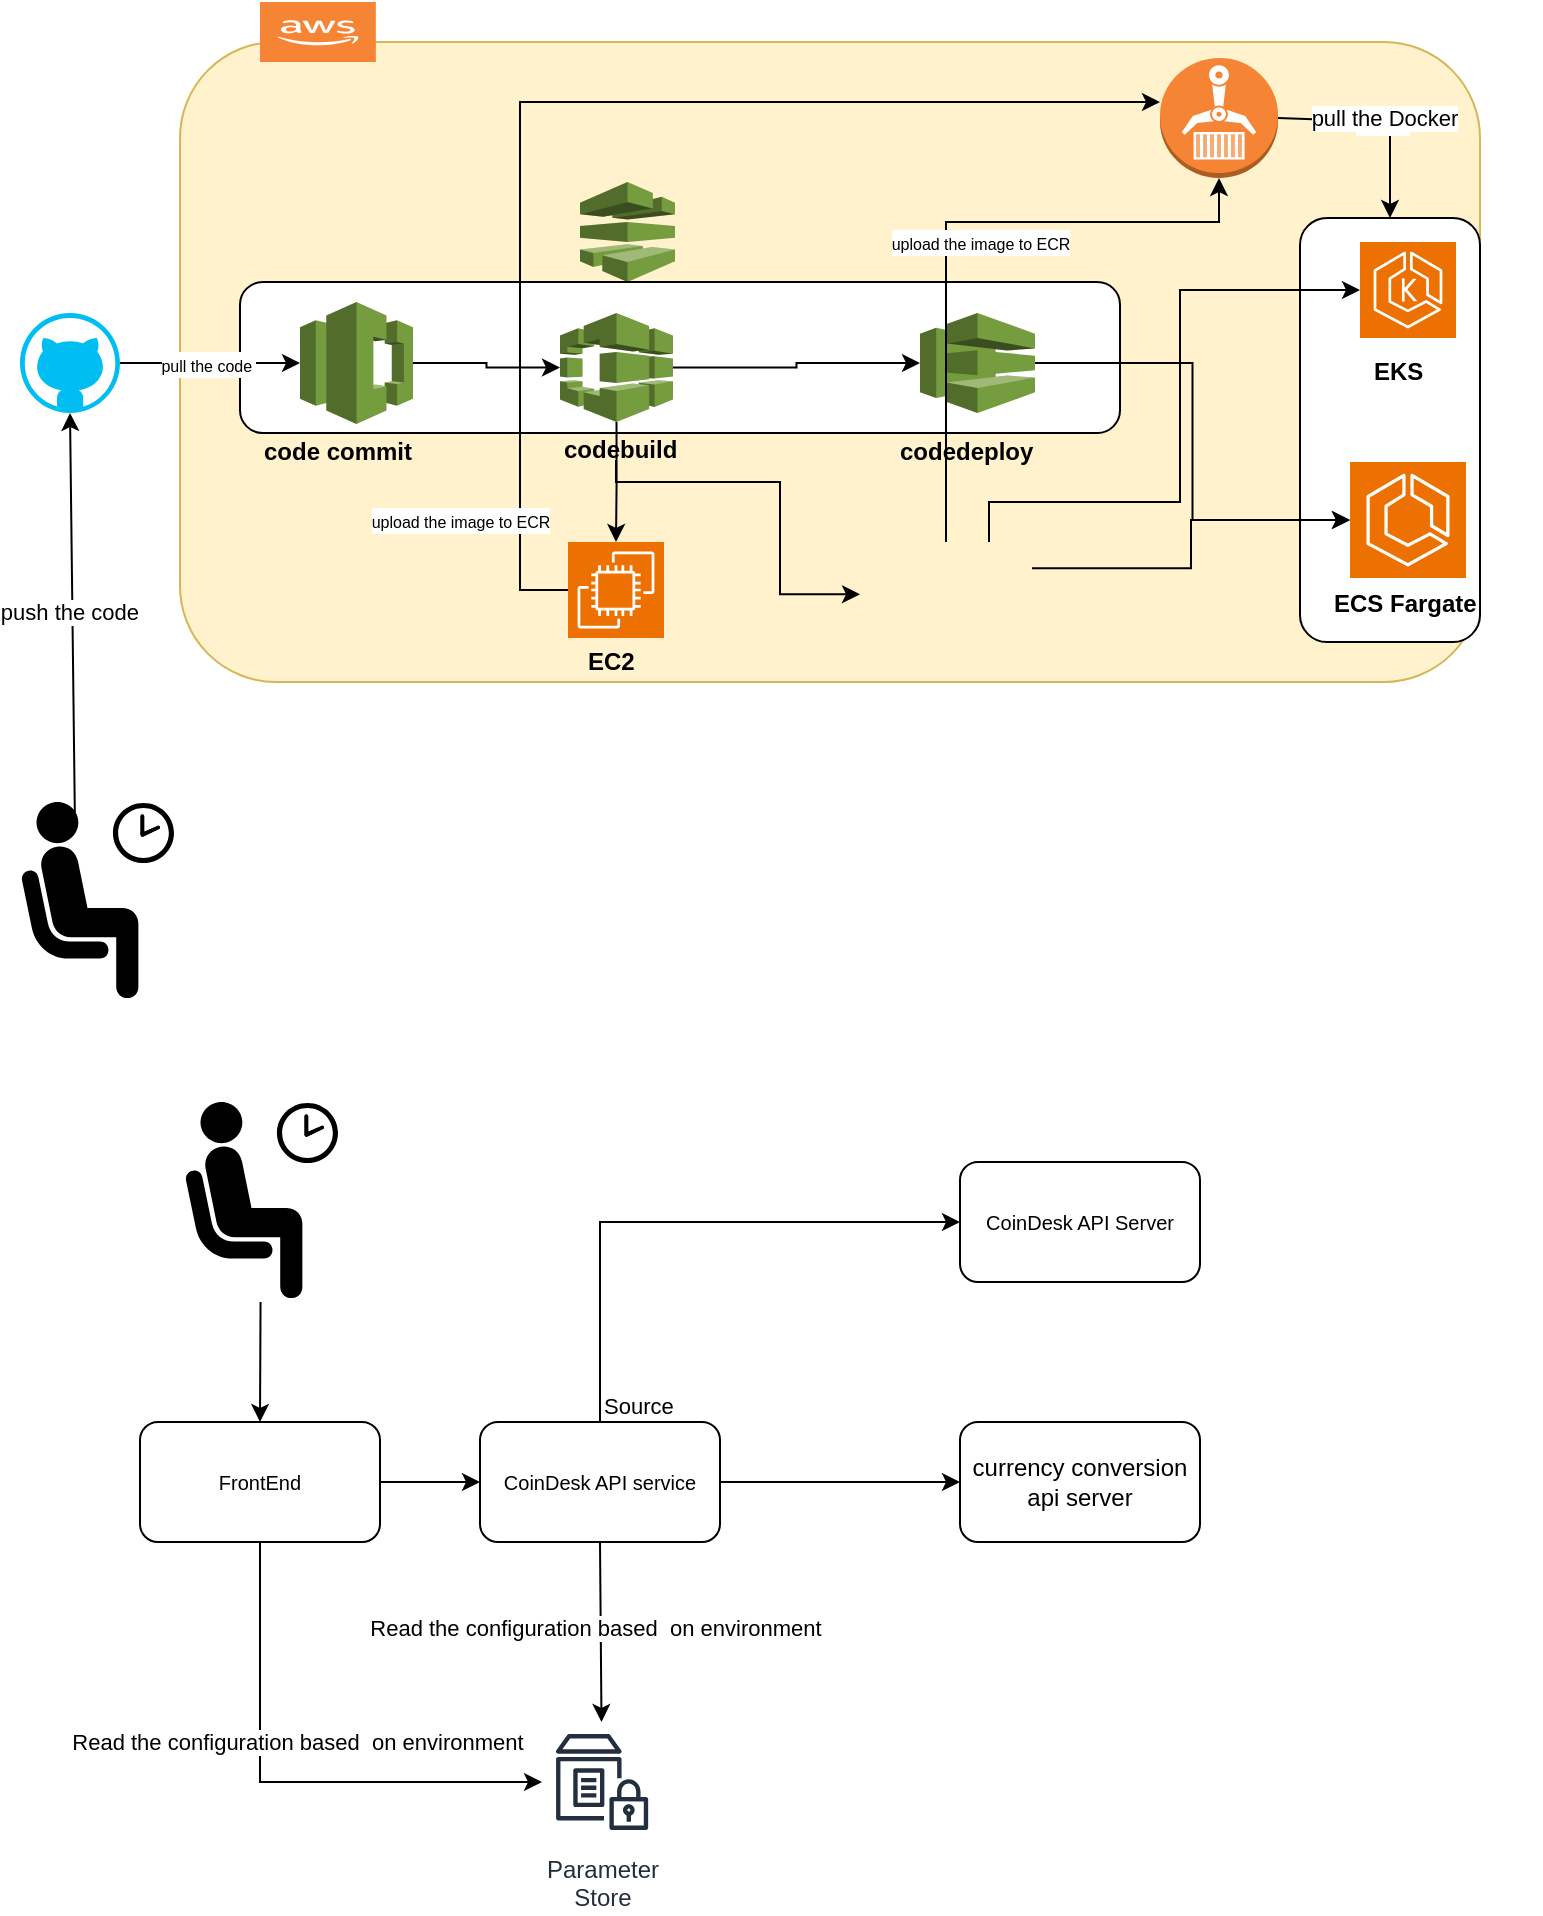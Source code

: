 <mxfile version="24.7.7">
  <diagram name="Page-1" id="R4ixX8bPBIjHNUOiLXFE">
    <mxGraphModel dx="897" dy="522" grid="1" gridSize="10" guides="1" tooltips="1" connect="1" arrows="1" fold="1" page="1" pageScale="1" pageWidth="850" pageHeight="1100" math="0" shadow="0">
      <root>
        <mxCell id="0" />
        <mxCell id="1" parent="0" />
        <mxCell id="oI07yYEylZcFNqM7yCuF-35" value="" style="group" vertex="1" connectable="0" parent="1">
          <mxGeometry x="100" y="90" width="680" height="320" as="geometry" />
        </mxCell>
        <mxCell id="oI07yYEylZcFNqM7yCuF-34" value="" style="rounded=1;whiteSpace=wrap;html=1;fillColor=#fff2cc;strokeColor=#d6b656;" vertex="1" parent="oI07yYEylZcFNqM7yCuF-35">
          <mxGeometry width="650" height="320" as="geometry" />
        </mxCell>
        <mxCell id="oI07yYEylZcFNqM7yCuF-78" value="" style="rounded=1;whiteSpace=wrap;html=1;" vertex="1" parent="oI07yYEylZcFNqM7yCuF-35">
          <mxGeometry x="560" y="88" width="90" height="212" as="geometry" />
        </mxCell>
        <mxCell id="oI07yYEylZcFNqM7yCuF-7" value="" style="outlineConnect=0;dashed=0;verticalLabelPosition=bottom;verticalAlign=top;align=center;html=1;shape=mxgraph.aws3.cloud_2;fillColor=#F58534;gradientColor=none;" vertex="1" parent="oI07yYEylZcFNqM7yCuF-35">
          <mxGeometry x="40" y="-20" width="57.91" height="30" as="geometry" />
        </mxCell>
        <mxCell id="oI07yYEylZcFNqM7yCuF-4" value="" style="outlineConnect=0;dashed=0;verticalLabelPosition=bottom;verticalAlign=top;align=center;html=1;shape=mxgraph.aws3.codepipeline;fillColor=#759C3E;gradientColor=none;" vertex="1" parent="oI07yYEylZcFNqM7yCuF-35">
          <mxGeometry x="200" y="70" width="47.5" height="50" as="geometry" />
        </mxCell>
        <mxCell id="oI07yYEylZcFNqM7yCuF-19" value="" style="sketch=0;points=[[0,0,0],[0.25,0,0],[0.5,0,0],[0.75,0,0],[1,0,0],[0,1,0],[0.25,1,0],[0.5,1,0],[0.75,1,0],[1,1,0],[0,0.25,0],[0,0.5,0],[0,0.75,0],[1,0.25,0],[1,0.5,0],[1,0.75,0]];outlineConnect=0;fontColor=#232F3E;fillColor=#ED7100;strokeColor=#ffffff;dashed=0;verticalLabelPosition=bottom;verticalAlign=top;align=center;html=1;fontSize=12;fontStyle=0;aspect=fixed;shape=mxgraph.aws4.resourceIcon;resIcon=mxgraph.aws4.eks;" vertex="1" parent="oI07yYEylZcFNqM7yCuF-35">
          <mxGeometry x="590" y="100" width="48" height="48" as="geometry" />
        </mxCell>
        <mxCell id="oI07yYEylZcFNqM7yCuF-20" value="" style="sketch=0;points=[[0,0,0],[0.25,0,0],[0.5,0,0],[0.75,0,0],[1,0,0],[0,1,0],[0.25,1,0],[0.5,1,0],[0.75,1,0],[1,1,0],[0,0.25,0],[0,0.5,0],[0,0.75,0],[1,0.25,0],[1,0.5,0],[1,0.75,0]];outlineConnect=0;fontColor=#232F3E;fillColor=#ED7100;strokeColor=#ffffff;dashed=0;verticalLabelPosition=bottom;verticalAlign=top;align=center;html=1;fontSize=12;fontStyle=0;aspect=fixed;shape=mxgraph.aws4.resourceIcon;resIcon=mxgraph.aws4.ecs;" vertex="1" parent="oI07yYEylZcFNqM7yCuF-35">
          <mxGeometry x="585" y="210" width="58" height="58" as="geometry" />
        </mxCell>
        <mxCell id="oI07yYEylZcFNqM7yCuF-21" value="" style="sketch=0;points=[[0,0,0],[0.25,0,0],[0.5,0,0],[0.75,0,0],[1,0,0],[0,1,0],[0.25,1,0],[0.5,1,0],[0.75,1,0],[1,1,0],[0,0.25,0],[0,0.5,0],[0,0.75,0],[1,0.25,0],[1,0.5,0],[1,0.75,0]];outlineConnect=0;fontColor=#232F3E;fillColor=#ED7100;strokeColor=#ffffff;dashed=0;verticalLabelPosition=bottom;verticalAlign=top;align=center;html=1;fontSize=12;fontStyle=0;aspect=fixed;shape=mxgraph.aws4.resourceIcon;resIcon=mxgraph.aws4.ec2;" vertex="1" parent="oI07yYEylZcFNqM7yCuF-35">
          <mxGeometry x="194" y="250" width="48" height="48" as="geometry" />
        </mxCell>
        <mxCell id="oI07yYEylZcFNqM7yCuF-25" value="" style="shape=image;verticalLabelPosition=bottom;labelBackgroundColor=default;verticalAlign=top;aspect=fixed;imageAspect=0;image=https://ddkits.com/sites/files/jenkins.png;" vertex="1" parent="oI07yYEylZcFNqM7yCuF-35">
          <mxGeometry x="340" y="250" width="86" height="52.29" as="geometry" />
        </mxCell>
        <mxCell id="oI07yYEylZcFNqM7yCuF-71" style="edgeStyle=orthogonalEdgeStyle;rounded=0;orthogonalLoop=1;jettySize=auto;html=1;exitX=0.75;exitY=0;exitDx=0;exitDy=0;entryX=0;entryY=0.5;entryDx=0;entryDy=0;entryPerimeter=0;" edge="1" parent="oI07yYEylZcFNqM7yCuF-35" source="oI07yYEylZcFNqM7yCuF-25" target="oI07yYEylZcFNqM7yCuF-19">
          <mxGeometry relative="1" as="geometry">
            <mxPoint x="436" y="273" as="sourcePoint" />
            <mxPoint x="560" y="250" as="targetPoint" />
            <Array as="points">
              <mxPoint x="405" y="230" />
              <mxPoint x="500" y="230" />
              <mxPoint x="500" y="124" />
            </Array>
          </mxGeometry>
        </mxCell>
        <mxCell id="oI07yYEylZcFNqM7yCuF-70" style="edgeStyle=orthogonalEdgeStyle;rounded=0;orthogonalLoop=1;jettySize=auto;html=1;exitX=1;exitY=0.25;exitDx=0;exitDy=0;entryX=0;entryY=0.5;entryDx=0;entryDy=0;entryPerimeter=0;" edge="1" parent="oI07yYEylZcFNqM7yCuF-35" source="oI07yYEylZcFNqM7yCuF-25" target="oI07yYEylZcFNqM7yCuF-20">
          <mxGeometry relative="1" as="geometry">
            <mxPoint x="438" y="171" as="sourcePoint" />
            <mxPoint x="550" y="240" as="targetPoint" />
          </mxGeometry>
        </mxCell>
        <mxCell id="oI07yYEylZcFNqM7yCuF-72" value="&lt;h1 style=&quot;margin-top: 0px;&quot;&gt;&lt;span style=&quot;font-size: 12px;&quot;&gt;ECS Fargate&lt;/span&gt;&lt;/h1&gt;" style="text;html=1;whiteSpace=wrap;overflow=hidden;rounded=0;" vertex="1" parent="oI07yYEylZcFNqM7yCuF-35">
          <mxGeometry x="574.88" y="255.64" width="78.25" height="41" as="geometry" />
        </mxCell>
        <mxCell id="oI07yYEylZcFNqM7yCuF-73" value="&lt;h1 style=&quot;margin-top: 0px;&quot;&gt;&lt;span style=&quot;font-size: 12px;&quot;&gt;EKS&lt;/span&gt;&lt;/h1&gt;" style="text;html=1;whiteSpace=wrap;overflow=hidden;rounded=0;" vertex="1" parent="oI07yYEylZcFNqM7yCuF-35">
          <mxGeometry x="594.88" y="140" width="38.25" height="30" as="geometry" />
        </mxCell>
        <mxCell id="oI07yYEylZcFNqM7yCuF-10" value="" style="group" vertex="1" connectable="0" parent="1">
          <mxGeometry x="130" y="210" width="440" height="90" as="geometry" />
        </mxCell>
        <mxCell id="oI07yYEylZcFNqM7yCuF-9" value="" style="rounded=1;whiteSpace=wrap;html=1;" vertex="1" parent="oI07yYEylZcFNqM7yCuF-10">
          <mxGeometry width="440" height="75.5" as="geometry" />
        </mxCell>
        <mxCell id="oI07yYEylZcFNqM7yCuF-5" value="" style="outlineConnect=0;dashed=0;verticalLabelPosition=bottom;verticalAlign=top;align=center;html=1;shape=mxgraph.aws3.codedeploy;fillColor=#759C3E;gradientColor=none;" vertex="1" parent="oI07yYEylZcFNqM7yCuF-10">
          <mxGeometry x="340" y="15.5" width="57.5" height="50" as="geometry" />
        </mxCell>
        <mxCell id="oI07yYEylZcFNqM7yCuF-6" value="" style="outlineConnect=0;dashed=0;verticalLabelPosition=bottom;verticalAlign=top;align=center;html=1;shape=mxgraph.aws3.codecommit;fillColor=#759C3E;gradientColor=none;" vertex="1" parent="oI07yYEylZcFNqM7yCuF-10">
          <mxGeometry x="30" y="10" width="56.5" height="61" as="geometry" />
        </mxCell>
        <mxCell id="oI07yYEylZcFNqM7yCuF-11" value="&lt;h1 style=&quot;margin-top: 0px;&quot;&gt;&lt;font style=&quot;font-size: 12px;&quot;&gt;code commit&lt;/font&gt;&lt;/h1&gt;" style="text;html=1;whiteSpace=wrap;overflow=hidden;rounded=0;" vertex="1" parent="oI07yYEylZcFNqM7yCuF-10">
          <mxGeometry x="10" y="60" width="100" height="30" as="geometry" />
        </mxCell>
        <mxCell id="oI07yYEylZcFNqM7yCuF-13" value="&lt;h1 style=&quot;margin-top: 0px;&quot;&gt;&lt;font style=&quot;font-size: 12px;&quot;&gt;codedeploy&lt;/font&gt;&lt;/h1&gt;" style="text;html=1;whiteSpace=wrap;overflow=hidden;rounded=0;" vertex="1" parent="oI07yYEylZcFNqM7yCuF-10">
          <mxGeometry x="327.88" y="60" width="81.75" height="30" as="geometry" />
        </mxCell>
        <mxCell id="oI07yYEylZcFNqM7yCuF-45" value="" style="group" vertex="1" connectable="0" parent="oI07yYEylZcFNqM7yCuF-10">
          <mxGeometry x="160" y="15.5" width="81.75" height="74.5" as="geometry" />
        </mxCell>
        <mxCell id="oI07yYEylZcFNqM7yCuF-3" value="" style="outlineConnect=0;dashed=0;verticalLabelPosition=bottom;verticalAlign=top;align=center;html=1;shape=mxgraph.aws3.codebuild;fillColor=#759C3E;gradientColor=none;" vertex="1" parent="oI07yYEylZcFNqM7yCuF-45">
          <mxGeometry width="56.5" height="54.5" as="geometry" />
        </mxCell>
        <mxCell id="oI07yYEylZcFNqM7yCuF-12" value="&lt;h1 style=&quot;margin-top: 0px;&quot;&gt;&lt;font style=&quot;font-size: 12px;&quot;&gt;codebuild&lt;/font&gt;&lt;/h1&gt;" style="text;html=1;whiteSpace=wrap;overflow=hidden;rounded=0;" vertex="1" parent="oI07yYEylZcFNqM7yCuF-45">
          <mxGeometry y="43.5" width="81.75" height="30" as="geometry" />
        </mxCell>
        <mxCell id="oI07yYEylZcFNqM7yCuF-65" style="edgeStyle=orthogonalEdgeStyle;rounded=0;orthogonalLoop=1;jettySize=auto;html=1;entryX=0;entryY=0.5;entryDx=0;entryDy=0;entryPerimeter=0;" edge="1" parent="oI07yYEylZcFNqM7yCuF-10" source="oI07yYEylZcFNqM7yCuF-6" target="oI07yYEylZcFNqM7yCuF-3">
          <mxGeometry relative="1" as="geometry" />
        </mxCell>
        <mxCell id="oI07yYEylZcFNqM7yCuF-66" style="edgeStyle=orthogonalEdgeStyle;rounded=0;orthogonalLoop=1;jettySize=auto;html=1;" edge="1" parent="oI07yYEylZcFNqM7yCuF-10" source="oI07yYEylZcFNqM7yCuF-3" target="oI07yYEylZcFNqM7yCuF-5">
          <mxGeometry relative="1" as="geometry" />
        </mxCell>
        <mxCell id="oI07yYEylZcFNqM7yCuF-2" value="" style="outlineConnect=0;dashed=0;verticalLabelPosition=bottom;verticalAlign=top;align=center;html=1;shape=mxgraph.aws3.ecr;fillColor=#F58534;gradientColor=none;" vertex="1" parent="1">
          <mxGeometry x="590" y="98" width="59" height="60" as="geometry" />
        </mxCell>
        <mxCell id="oI07yYEylZcFNqM7yCuF-14" value="" style="verticalLabelPosition=bottom;html=1;verticalAlign=top;align=center;strokeColor=none;fillColor=#00BEF2;shape=mxgraph.azure.github_code;pointerEvents=1;" vertex="1" parent="1">
          <mxGeometry x="20" y="225.5" width="50" height="50" as="geometry" />
        </mxCell>
        <mxCell id="oI07yYEylZcFNqM7yCuF-15" value="" style="shape=mxgraph.signs.people.waiting_room_1;html=1;pointerEvents=1;fillColor=#000000;strokeColor=none;verticalLabelPosition=bottom;verticalAlign=top;align=center;" vertex="1" parent="1">
          <mxGeometry x="20" y="470" width="77" height="100" as="geometry" />
        </mxCell>
        <mxCell id="oI07yYEylZcFNqM7yCuF-16" value="push the code&amp;nbsp;" style="endArrow=classic;html=1;rounded=0;entryX=0.5;entryY=1;entryDx=0;entryDy=0;entryPerimeter=0;exitX=0.356;exitY=0.052;exitDx=0;exitDy=0;exitPerimeter=0;" edge="1" parent="1" source="oI07yYEylZcFNqM7yCuF-15" target="oI07yYEylZcFNqM7yCuF-14">
          <mxGeometry width="50" height="50" relative="1" as="geometry">
            <mxPoint x="320" y="370" as="sourcePoint" />
            <mxPoint x="370" y="320" as="targetPoint" />
          </mxGeometry>
        </mxCell>
        <mxCell id="oI07yYEylZcFNqM7yCuF-17" style="edgeStyle=orthogonalEdgeStyle;rounded=0;orthogonalLoop=1;jettySize=auto;html=1;entryX=0;entryY=0.5;entryDx=0;entryDy=0;entryPerimeter=0;" edge="1" parent="1" source="oI07yYEylZcFNqM7yCuF-14" target="oI07yYEylZcFNqM7yCuF-6">
          <mxGeometry relative="1" as="geometry" />
        </mxCell>
        <mxCell id="oI07yYEylZcFNqM7yCuF-18" value="&lt;font style=&quot;font-size: 8px;&quot;&gt;pull the code&amp;nbsp;&lt;/font&gt;" style="edgeLabel;html=1;align=center;verticalAlign=middle;resizable=0;points=[];" vertex="1" connectable="0" parent="oI07yYEylZcFNqM7yCuF-17">
          <mxGeometry x="-0.031" relative="1" as="geometry">
            <mxPoint as="offset" />
          </mxGeometry>
        </mxCell>
        <mxCell id="oI07yYEylZcFNqM7yCuF-22" value="&lt;h1 style=&quot;margin-top: 0px;&quot;&gt;&lt;span style=&quot;font-size: 12px;&quot;&gt;EC2&lt;/span&gt;&lt;/h1&gt;" style="text;html=1;whiteSpace=wrap;overflow=hidden;rounded=0;" vertex="1" parent="1">
          <mxGeometry x="301.75" y="375" width="38.25" height="30" as="geometry" />
        </mxCell>
        <mxCell id="oI07yYEylZcFNqM7yCuF-54" style="edgeStyle=orthogonalEdgeStyle;rounded=0;orthogonalLoop=1;jettySize=auto;html=1;exitX=0.5;exitY=1;exitDx=0;exitDy=0;exitPerimeter=0;entryX=0.5;entryY=0;entryDx=0;entryDy=0;entryPerimeter=0;" edge="1" parent="1" source="oI07yYEylZcFNqM7yCuF-3" target="oI07yYEylZcFNqM7yCuF-21">
          <mxGeometry relative="1" as="geometry" />
        </mxCell>
        <mxCell id="oI07yYEylZcFNqM7yCuF-55" style="edgeStyle=orthogonalEdgeStyle;rounded=0;orthogonalLoop=1;jettySize=auto;html=1;exitX=0;exitY=0.5;exitDx=0;exitDy=0;exitPerimeter=0;" edge="1" parent="1" source="oI07yYEylZcFNqM7yCuF-21" target="oI07yYEylZcFNqM7yCuF-2">
          <mxGeometry relative="1" as="geometry">
            <mxPoint x="328" y="290" as="sourcePoint" />
            <mxPoint x="570" y="120" as="targetPoint" />
            <Array as="points">
              <mxPoint x="270" y="364" />
              <mxPoint x="270" y="120" />
            </Array>
          </mxGeometry>
        </mxCell>
        <mxCell id="oI07yYEylZcFNqM7yCuF-63" value="&lt;font style=&quot;font-size: 8px;&quot;&gt;upload the image to ECR&lt;/font&gt;" style="edgeLabel;html=1;align=center;verticalAlign=middle;resizable=0;points=[];" vertex="1" connectable="0" parent="oI07yYEylZcFNqM7yCuF-55">
          <mxGeometry x="-0.951" relative="1" as="geometry">
            <mxPoint x="-40" y="-35" as="offset" />
          </mxGeometry>
        </mxCell>
        <mxCell id="oI07yYEylZcFNqM7yCuF-56" style="edgeStyle=orthogonalEdgeStyle;rounded=0;orthogonalLoop=1;jettySize=auto;html=1;entryX=0;entryY=0.5;entryDx=0;entryDy=0;" edge="1" parent="1" source="oI07yYEylZcFNqM7yCuF-12" target="oI07yYEylZcFNqM7yCuF-25">
          <mxGeometry relative="1" as="geometry">
            <mxPoint x="304" y="374" as="sourcePoint" />
            <mxPoint x="600" y="150" as="targetPoint" />
            <Array as="points">
              <mxPoint x="318" y="310" />
              <mxPoint x="400" y="310" />
              <mxPoint x="400" y="366" />
            </Array>
          </mxGeometry>
        </mxCell>
        <mxCell id="oI07yYEylZcFNqM7yCuF-62" style="edgeStyle=orthogonalEdgeStyle;rounded=0;orthogonalLoop=1;jettySize=auto;html=1;entryX=0.5;entryY=1;entryDx=0;entryDy=0;entryPerimeter=0;exitX=0.5;exitY=0;exitDx=0;exitDy=0;" edge="1" parent="1" source="oI07yYEylZcFNqM7yCuF-25" target="oI07yYEylZcFNqM7yCuF-2">
          <mxGeometry relative="1" as="geometry">
            <Array as="points">
              <mxPoint x="483" y="180" />
              <mxPoint x="620" y="180" />
            </Array>
          </mxGeometry>
        </mxCell>
        <mxCell id="oI07yYEylZcFNqM7yCuF-64" value="&lt;font style=&quot;font-size: 8px;&quot;&gt;upload the image to ECR&lt;/font&gt;" style="edgeLabel;html=1;align=center;verticalAlign=middle;resizable=0;points=[];" vertex="1" connectable="0" parent="1">
          <mxGeometry x="500" y="190" as="geometry" />
        </mxCell>
        <mxCell id="oI07yYEylZcFNqM7yCuF-67" style="edgeStyle=orthogonalEdgeStyle;rounded=0;orthogonalLoop=1;jettySize=auto;html=1;exitX=1;exitY=0.5;exitDx=0;exitDy=0;exitPerimeter=0;entryX=0;entryY=0.5;entryDx=0;entryDy=0;entryPerimeter=0;" edge="1" parent="1" source="oI07yYEylZcFNqM7yCuF-5" target="oI07yYEylZcFNqM7yCuF-20">
          <mxGeometry relative="1" as="geometry" />
        </mxCell>
        <mxCell id="oI07yYEylZcFNqM7yCuF-74" value="" style="endArrow=classic;html=1;rounded=0;exitX=1;exitY=0.5;exitDx=0;exitDy=0;exitPerimeter=0;entryX=0.5;entryY=0;entryDx=0;entryDy=0;" edge="1" parent="1" source="oI07yYEylZcFNqM7yCuF-2" target="oI07yYEylZcFNqM7yCuF-78">
          <mxGeometry relative="1" as="geometry">
            <mxPoint x="290" y="200" as="sourcePoint" />
            <mxPoint x="714" y="170" as="targetPoint" />
            <Array as="points">
              <mxPoint x="705" y="130" />
            </Array>
          </mxGeometry>
        </mxCell>
        <mxCell id="oI07yYEylZcFNqM7yCuF-75" value="Label" style="edgeLabel;resizable=0;html=1;;align=center;verticalAlign=middle;" connectable="0" vertex="1" parent="oI07yYEylZcFNqM7yCuF-74">
          <mxGeometry relative="1" as="geometry" />
        </mxCell>
        <mxCell id="oI07yYEylZcFNqM7yCuF-76" value="pull the Docker" style="edgeLabel;html=1;align=center;verticalAlign=middle;resizable=0;points=[];" vertex="1" connectable="0" parent="oI07yYEylZcFNqM7yCuF-74">
          <mxGeometry x="-0.002" y="2" relative="1" as="geometry">
            <mxPoint x="1" as="offset" />
          </mxGeometry>
        </mxCell>
        <mxCell id="oI07yYEylZcFNqM7yCuF-88" style="edgeStyle=orthogonalEdgeStyle;rounded=0;orthogonalLoop=1;jettySize=auto;html=1;exitX=1;exitY=0.5;exitDx=0;exitDy=0;entryX=0;entryY=0.5;entryDx=0;entryDy=0;" edge="1" parent="1" source="oI07yYEylZcFNqM7yCuF-79" target="oI07yYEylZcFNqM7yCuF-82">
          <mxGeometry relative="1" as="geometry" />
        </mxCell>
        <mxCell id="oI07yYEylZcFNqM7yCuF-79" value="&lt;font style=&quot;font-size: 10px;&quot;&gt;CoinDesk API service&lt;/font&gt;" style="rounded=1;whiteSpace=wrap;html=1;" vertex="1" parent="1">
          <mxGeometry x="250" y="780" width="120" height="60" as="geometry" />
        </mxCell>
        <mxCell id="oI07yYEylZcFNqM7yCuF-81" value="&lt;font style=&quot;font-size: 10px;&quot;&gt;CoinDesk API Server&lt;/font&gt;" style="rounded=1;whiteSpace=wrap;html=1;" vertex="1" parent="1">
          <mxGeometry x="490" y="650" width="120" height="60" as="geometry" />
        </mxCell>
        <mxCell id="oI07yYEylZcFNqM7yCuF-82" value="currency conversion api server" style="rounded=1;whiteSpace=wrap;html=1;" vertex="1" parent="1">
          <mxGeometry x="490" y="780" width="120" height="60" as="geometry" />
        </mxCell>
        <mxCell id="oI07yYEylZcFNqM7yCuF-83" value="" style="endArrow=classic;html=1;rounded=0;exitX=0.5;exitY=0;exitDx=0;exitDy=0;entryX=0;entryY=0.5;entryDx=0;entryDy=0;" edge="1" parent="1" source="oI07yYEylZcFNqM7yCuF-79" target="oI07yYEylZcFNqM7yCuF-81">
          <mxGeometry relative="1" as="geometry">
            <mxPoint x="260" y="680" as="sourcePoint" />
            <mxPoint x="420" y="680" as="targetPoint" />
            <Array as="points">
              <mxPoint x="310" y="680" />
            </Array>
          </mxGeometry>
        </mxCell>
        <mxCell id="oI07yYEylZcFNqM7yCuF-85" value="Source" style="edgeLabel;resizable=0;html=1;;align=left;verticalAlign=bottom;" connectable="0" vertex="1" parent="oI07yYEylZcFNqM7yCuF-83">
          <mxGeometry x="-1" relative="1" as="geometry" />
        </mxCell>
        <mxCell id="oI07yYEylZcFNqM7yCuF-105" style="edgeStyle=orthogonalEdgeStyle;rounded=0;orthogonalLoop=1;jettySize=auto;html=1;" edge="1" parent="1" source="oI07yYEylZcFNqM7yCuF-89" target="oI07yYEylZcFNqM7yCuF-95">
          <mxGeometry relative="1" as="geometry">
            <mxPoint x="200" y="1030" as="targetPoint" />
            <Array as="points">
              <mxPoint x="140" y="960" />
            </Array>
          </mxGeometry>
        </mxCell>
        <mxCell id="oI07yYEylZcFNqM7yCuF-89" value="&lt;font style=&quot;font-size: 10px;&quot;&gt;FrontEnd&lt;/font&gt;" style="rounded=1;whiteSpace=wrap;html=1;" vertex="1" parent="1">
          <mxGeometry x="80" y="780" width="120" height="60" as="geometry" />
        </mxCell>
        <mxCell id="oI07yYEylZcFNqM7yCuF-90" style="edgeStyle=orthogonalEdgeStyle;rounded=0;orthogonalLoop=1;jettySize=auto;html=1;exitX=1;exitY=0.5;exitDx=0;exitDy=0;entryX=0;entryY=0.5;entryDx=0;entryDy=0;" edge="1" parent="1" source="oI07yYEylZcFNqM7yCuF-89" target="oI07yYEylZcFNqM7yCuF-79">
          <mxGeometry relative="1" as="geometry">
            <mxPoint x="380" y="820" as="sourcePoint" />
            <mxPoint x="500" y="820" as="targetPoint" />
          </mxGeometry>
        </mxCell>
        <mxCell id="oI07yYEylZcFNqM7yCuF-91" value="" style="shape=mxgraph.signs.people.waiting_room_1;html=1;pointerEvents=1;fillColor=#000000;strokeColor=none;verticalLabelPosition=bottom;verticalAlign=top;align=center;" vertex="1" parent="1">
          <mxGeometry x="102" y="620" width="77" height="100" as="geometry" />
        </mxCell>
        <mxCell id="oI07yYEylZcFNqM7yCuF-92" value="" style="endArrow=classic;html=1;rounded=0;entryX=0.5;entryY=0;entryDx=0;entryDy=0;" edge="1" parent="1" source="oI07yYEylZcFNqM7yCuF-91" target="oI07yYEylZcFNqM7yCuF-89">
          <mxGeometry relative="1" as="geometry">
            <mxPoint x="220" y="750" as="sourcePoint" />
            <mxPoint x="142" y="723" as="targetPoint" />
          </mxGeometry>
        </mxCell>
        <mxCell id="oI07yYEylZcFNqM7yCuF-95" value="Parameter&#xa;Store" style="sketch=0;outlineConnect=0;fontColor=#232F3E;gradientColor=none;strokeColor=#232F3E;fillColor=#ffffff;dashed=0;verticalLabelPosition=bottom;verticalAlign=top;align=center;html=1;fontSize=12;fontStyle=0;aspect=fixed;shape=mxgraph.aws4.resourceIcon;resIcon=mxgraph.aws4.parameter_store;" vertex="1" parent="1">
          <mxGeometry x="281" y="930" width="60" height="60" as="geometry" />
        </mxCell>
        <mxCell id="oI07yYEylZcFNqM7yCuF-96" value="" style="endArrow=classic;html=1;rounded=0;exitX=0.5;exitY=1;exitDx=0;exitDy=0;" edge="1" parent="1" source="oI07yYEylZcFNqM7yCuF-79" target="oI07yYEylZcFNqM7yCuF-95">
          <mxGeometry relative="1" as="geometry">
            <mxPoint x="400" y="880" as="sourcePoint" />
            <mxPoint x="500" y="880" as="targetPoint" />
          </mxGeometry>
        </mxCell>
        <mxCell id="oI07yYEylZcFNqM7yCuF-99" value="Read the configuration based&amp;nbsp; on environment&amp;nbsp;" style="edgeLabel;html=1;align=center;verticalAlign=middle;resizable=0;points=[];" vertex="1" connectable="0" parent="oI07yYEylZcFNqM7yCuF-96">
          <mxGeometry x="-0.049" y="-2" relative="1" as="geometry">
            <mxPoint as="offset" />
          </mxGeometry>
        </mxCell>
        <mxCell id="oI07yYEylZcFNqM7yCuF-107" value="Read the configuration based&amp;nbsp; on environment&amp;nbsp;" style="edgeLabel;html=1;align=center;verticalAlign=middle;resizable=0;points=[];" vertex="1" connectable="0" parent="1">
          <mxGeometry x="159.998" y="939.995" as="geometry" />
        </mxCell>
      </root>
    </mxGraphModel>
  </diagram>
</mxfile>
